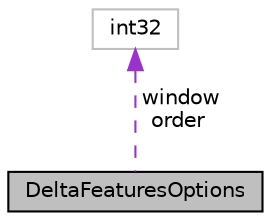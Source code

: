 digraph "DeltaFeaturesOptions"
{
  edge [fontname="Helvetica",fontsize="10",labelfontname="Helvetica",labelfontsize="10"];
  node [fontname="Helvetica",fontsize="10",shape=record];
  Node1 [label="DeltaFeaturesOptions",height=0.2,width=0.4,color="black", fillcolor="grey75", style="filled", fontcolor="black"];
  Node2 -> Node1 [dir="back",color="darkorchid3",fontsize="10",style="dashed",label=" window\norder" ,fontname="Helvetica"];
  Node2 [label="int32",height=0.2,width=0.4,color="grey75", fillcolor="white", style="filled"];
}

